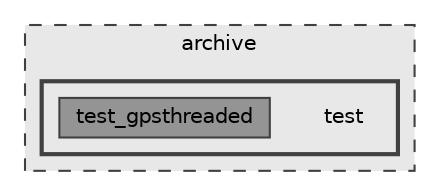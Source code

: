 digraph "archive/test"
{
 // LATEX_PDF_SIZE
  bgcolor="transparent";
  edge [fontname=Helvetica,fontsize=10,labelfontname=Helvetica,labelfontsize=10];
  node [fontname=Helvetica,fontsize=10,shape=box,height=0.2,width=0.4];
  compound=true
  subgraph clusterdir_e0fba836ceae3bb14933a86e8261f529 {
    graph [ bgcolor="#e8e8e8", pencolor="grey25", label="archive", fontname=Helvetica,fontsize=10 style="filled,dashed", URL="dir_e0fba836ceae3bb14933a86e8261f529.html",tooltip=""]
  subgraph clusterdir_1824dda77f0683acbf27b28a2d8f9eac {
    graph [ bgcolor="#e8e8e8", pencolor="grey25", label="", fontname=Helvetica,fontsize=10 style="filled,bold", URL="dir_1824dda77f0683acbf27b28a2d8f9eac.html",tooltip=""]
    dir_1824dda77f0683acbf27b28a2d8f9eac [shape=plaintext, label="test"];
  dir_20127299ac02ee0f9c23b9b2cea2fe93 [label="test_gpsthreaded", fillcolor="#949494", color="grey25", style="filled", URL="dir_20127299ac02ee0f9c23b9b2cea2fe93.html",tooltip=""];
  }
  }
}
